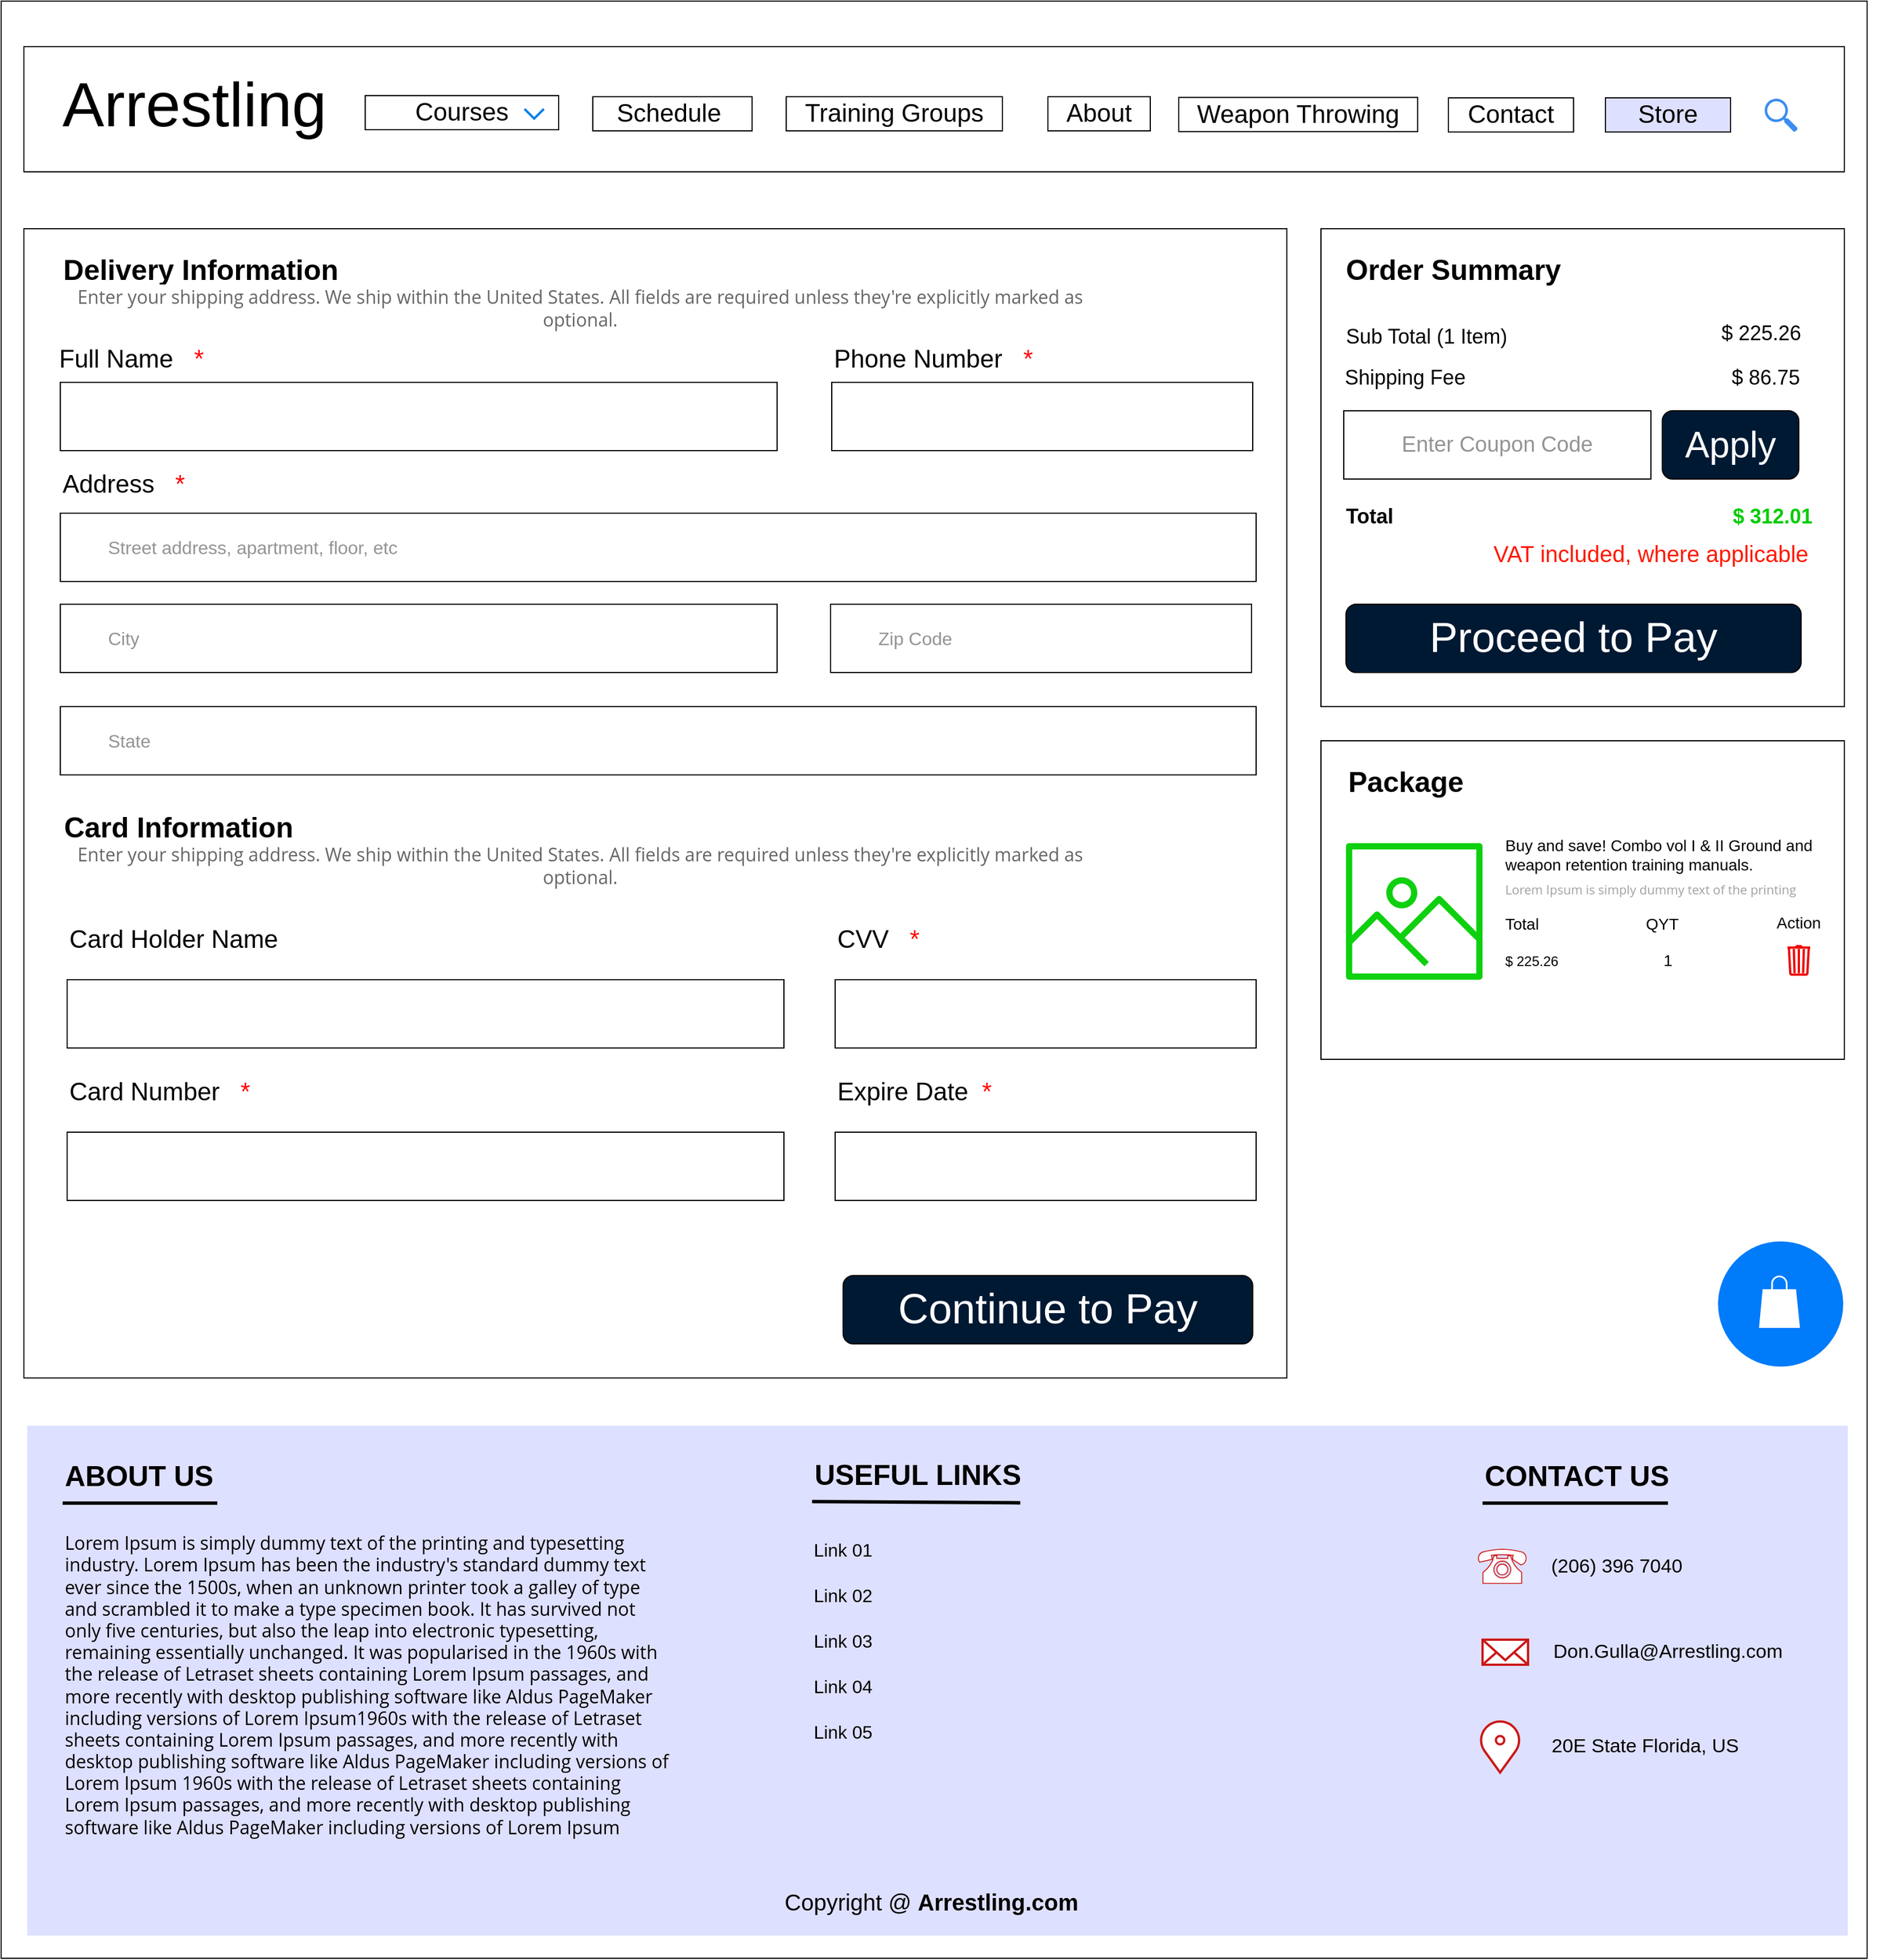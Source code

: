 <mxfile version="13.6.2" type="device"><diagram id="IiWeY3MnMao_7X0u-7va" name="Page-1"><mxGraphModel dx="3440" dy="1960" grid="1" gridSize="10" guides="1" tooltips="1" connect="1" arrows="1" fold="1" page="1" pageScale="1" pageWidth="850" pageHeight="1100" math="0" shadow="0"><root><mxCell id="0"/><mxCell id="1" parent="0"/><mxCell id="_kDw8TFcWH0puDvX8JmQ-2" value="" style="whiteSpace=wrap;html=1;" vertex="1" parent="1"><mxGeometry x="30" y="110" width="1640" height="1720" as="geometry"/></mxCell><mxCell id="_kDw8TFcWH0puDvX8JmQ-4" value="" style="rounded=0;whiteSpace=wrap;html=1;strokeColor=#000000;fillColor=none;" vertex="1" parent="1"><mxGeometry x="50" y="150" width="1600" height="110" as="geometry"/></mxCell><mxCell id="_kDw8TFcWH0puDvX8JmQ-5" value="&lt;font style=&quot;font-size: 55px&quot;&gt;Arrestling&lt;/font&gt;" style="text;html=1;strokeColor=none;fillColor=none;align=center;verticalAlign=middle;whiteSpace=wrap;rounded=0;" vertex="1" parent="1"><mxGeometry x="180" y="189.75" width="40" height="20" as="geometry"/></mxCell><mxCell id="_kDw8TFcWH0puDvX8JmQ-13" value="&lt;font style=&quot;font-size: 22px&quot;&gt;Courses&lt;/font&gt;" style="rounded=0;whiteSpace=wrap;html=1;strokeColor=#000000;fillColor=#ffffff;fontSize=14;align=center;" vertex="1" parent="1"><mxGeometry x="350" y="193" width="170" height="30" as="geometry"/></mxCell><mxCell id="_kDw8TFcWH0puDvX8JmQ-14" value="" style="html=1;verticalLabelPosition=bottom;labelBackgroundColor=#ffffff;verticalAlign=top;shadow=0;dashed=0;strokeWidth=2;shape=mxgraph.ios7.misc.down;strokeColor=#0080f0;fillColor=#ffffff;fontSize=14;" vertex="1" parent="1"><mxGeometry x="490" y="204.75" width="17" height="8.5" as="geometry"/></mxCell><mxCell id="_kDw8TFcWH0puDvX8JmQ-15" value="&lt;span style=&quot;font-size: 22px&quot;&gt;Schedule&amp;nbsp;&lt;/span&gt;" style="rounded=0;whiteSpace=wrap;html=1;strokeColor=#000000;fillColor=#ffffff;fontSize=14;align=center;" vertex="1" parent="1"><mxGeometry x="550" y="194" width="140" height="30" as="geometry"/></mxCell><mxCell id="_kDw8TFcWH0puDvX8JmQ-16" value="&lt;span style=&quot;font-size: 22px&quot;&gt;Training Groups&lt;/span&gt;" style="rounded=0;whiteSpace=wrap;html=1;strokeColor=#000000;fillColor=#ffffff;fontSize=14;align=center;" vertex="1" parent="1"><mxGeometry x="720" y="194" width="190" height="30" as="geometry"/></mxCell><mxCell id="_kDw8TFcWH0puDvX8JmQ-17" value="&lt;span style=&quot;font-size: 22px&quot;&gt;About&lt;/span&gt;" style="rounded=0;whiteSpace=wrap;html=1;strokeColor=#000000;fillColor=#ffffff;fontSize=14;align=center;" vertex="1" parent="1"><mxGeometry x="950" y="194" width="90" height="30" as="geometry"/></mxCell><mxCell id="_kDw8TFcWH0puDvX8JmQ-18" value="&lt;span style=&quot;font-size: 22px&quot;&gt;Weapon Throwing&lt;/span&gt;" style="rounded=0;whiteSpace=wrap;html=1;strokeColor=#000000;fillColor=#ffffff;fontSize=14;align=center;" vertex="1" parent="1"><mxGeometry x="1065" y="194.65" width="210" height="30" as="geometry"/></mxCell><mxCell id="_kDw8TFcWH0puDvX8JmQ-19" value="&lt;span style=&quot;font-size: 22px&quot;&gt;Contact&lt;/span&gt;" style="rounded=0;whiteSpace=wrap;html=1;strokeColor=#000000;fillColor=#ffffff;fontSize=14;align=center;" vertex="1" parent="1"><mxGeometry x="1302" y="195" width="110" height="30" as="geometry"/></mxCell><mxCell id="_kDw8TFcWH0puDvX8JmQ-20" value="&lt;span style=&quot;font-size: 22px&quot;&gt;Store&lt;/span&gt;" style="rounded=0;whiteSpace=wrap;html=1;strokeColor=#000000;fontSize=14;align=center;fillColor=#DEE0FF;" vertex="1" parent="1"><mxGeometry x="1440" y="195" width="110" height="30" as="geometry"/></mxCell><mxCell id="_kDw8TFcWH0puDvX8JmQ-21" value="" style="html=1;aspect=fixed;strokeColor=none;shadow=0;align=center;verticalAlign=top;fillColor=#3B8DF1;shape=mxgraph.gcp2.search;fontSize=14;" vertex="1" parent="1"><mxGeometry x="1580" y="195.71" width="29" height="29.29" as="geometry"/></mxCell><mxCell id="_kDw8TFcWH0puDvX8JmQ-24" value="" style="rounded=0;whiteSpace=wrap;html=1;strokeColor=#000000;fontSize=14;fillColor=#FFFFFF;" vertex="1" parent="1"><mxGeometry x="50" y="310" width="1110" height="1010" as="geometry"/></mxCell><mxCell id="_kDw8TFcWH0puDvX8JmQ-25" value="" style="rounded=0;whiteSpace=wrap;html=1;strokeColor=#000000;fillColor=#FFFFFF;fontSize=14;" vertex="1" parent="1"><mxGeometry x="1190" y="310" width="460" height="420" as="geometry"/></mxCell><mxCell id="_kDw8TFcWH0puDvX8JmQ-26" value="&lt;font style=&quot;font-size: 25px&quot;&gt;&lt;b&gt;Delivery Information&amp;nbsp;&lt;/b&gt;&lt;/font&gt;" style="text;html=1;strokeColor=none;fillColor=none;align=center;verticalAlign=middle;whiteSpace=wrap;rounded=0;fontSize=14;" vertex="1" parent="1"><mxGeometry x="79" y="320" width="260" height="50" as="geometry"/></mxCell><mxCell id="_kDw8TFcWH0puDvX8JmQ-27" value="&lt;span style=&quot;color: rgb(102 , 102 , 102) ; font-family: &amp;#34;open sans&amp;#34; , &amp;#34;arial&amp;#34; , sans-serif ; font-size: 16px ; text-align: left ; background-color: rgb(255 , 255 , 255)&quot;&gt;Enter your shipping address. We ship within the United States.&lt;/span&gt;&lt;span style=&quot;color: rgb(102 , 102 , 102) ; font-family: &amp;#34;open sans&amp;#34; , &amp;#34;arial&amp;#34; , sans-serif ; font-size: 16px ; text-align: left ; background-color: rgb(255 , 255 , 255)&quot;&gt;&amp;nbsp;&lt;/span&gt;&lt;span class=&quot;ec-cart-step__mandatory-fields-notice&quot; style=&quot;box-sizing: border-box ; margin: 0px ; padding: 0px ; border: 0px ; outline: none ; font-size: 16px ; vertical-align: baseline ; background: none rgb(255 , 255 , 255) ; float: none ; position: static ; z-index: auto ; opacity: 1 ; min-width: 0px ; max-width: none ; min-height: 0px ; max-height: none ; box-shadow: none ; transform: none ; transform-origin: center center ; transition: none 0s ease 0s ; color: rgb(102 , 102 , 102) ; font-family: &amp;#34;open sans&amp;#34; , &amp;#34;arial&amp;#34; , sans-serif ; text-align: left&quot;&gt;All fields are required unless they're explicitly marked as optional.&lt;/span&gt;" style="text;html=1;strokeColor=none;fillColor=none;align=center;verticalAlign=middle;whiteSpace=wrap;rounded=0;fontSize=14;" vertex="1" parent="1"><mxGeometry x="64" y="370" width="950" height="20" as="geometry"/></mxCell><mxCell id="_kDw8TFcWH0puDvX8JmQ-28" value="" style="rounded=0;whiteSpace=wrap;html=1;strokeColor=#000000;fillColor=#FFFFFF;fontSize=14;" vertex="1" parent="1"><mxGeometry x="82" y="445" width="630" height="60" as="geometry"/></mxCell><mxCell id="_kDw8TFcWH0puDvX8JmQ-29" value="&lt;font style=&quot;font-size: 22px&quot;&gt;Full Name&amp;nbsp; &amp;nbsp;&lt;font color=&quot;#ff0000&quot;&gt;*&lt;/font&gt;&lt;/font&gt;" style="text;html=1;strokeColor=none;fillColor=none;align=left;verticalAlign=middle;whiteSpace=wrap;rounded=0;fontSize=14;" vertex="1" parent="1"><mxGeometry x="79" y="410" width="140" height="30" as="geometry"/></mxCell><mxCell id="_kDw8TFcWH0puDvX8JmQ-30" value="" style="rounded=0;whiteSpace=wrap;html=1;strokeColor=#000000;fillColor=#FFFFFF;fontSize=14;" vertex="1" parent="1"><mxGeometry x="760" y="445" width="370" height="60" as="geometry"/></mxCell><mxCell id="_kDw8TFcWH0puDvX8JmQ-31" value="&lt;font style=&quot;font-size: 22px&quot;&gt;Phone Number&amp;nbsp; &amp;nbsp;&lt;font color=&quot;#ff0808&quot;&gt;*&lt;/font&gt;&lt;/font&gt;" style="text;html=1;strokeColor=none;fillColor=none;align=left;verticalAlign=middle;whiteSpace=wrap;rounded=0;fontSize=14;" vertex="1" parent="1"><mxGeometry x="760" y="410" width="181" height="30" as="geometry"/></mxCell><mxCell id="_kDw8TFcWH0puDvX8JmQ-32" value="&lt;font style=&quot;font-size: 22px&quot;&gt;Address&amp;nbsp; &amp;nbsp;&lt;font color=&quot;#ff0000&quot;&gt;*&lt;/font&gt;&lt;/font&gt;" style="text;html=1;strokeColor=none;fillColor=none;align=left;verticalAlign=middle;whiteSpace=wrap;rounded=0;fontSize=14;" vertex="1" parent="1"><mxGeometry x="82" y="520" width="140" height="30" as="geometry"/></mxCell><mxCell id="_kDw8TFcWH0puDvX8JmQ-33" value="&lt;blockquote style=&quot;margin: 0 0 0 40px ; border: none ; padding: 0px&quot;&gt;&lt;font style=&quot;font-size: 16px&quot; color=&quot;#949494&quot;&gt;Street address, apartment, floor, etc&lt;/font&gt;&lt;/blockquote&gt;" style="rounded=0;whiteSpace=wrap;html=1;strokeColor=#000000;fillColor=#FFFFFF;fontSize=14;align=left;" vertex="1" parent="1"><mxGeometry x="82" y="560" width="1051" height="60" as="geometry"/></mxCell><mxCell id="_kDw8TFcWH0puDvX8JmQ-34" value="&lt;blockquote style=&quot;margin: 0 0 0 40px ; border: none ; padding: 0px&quot;&gt;&lt;span style=&quot;font-size: 16px&quot;&gt;&lt;font color=&quot;#949494&quot;&gt;City&lt;/font&gt;&lt;/span&gt;&lt;/blockquote&gt;" style="rounded=0;whiteSpace=wrap;html=1;strokeColor=#000000;fillColor=#FFFFFF;fontSize=14;align=left;" vertex="1" parent="1"><mxGeometry x="82" y="640" width="630" height="60" as="geometry"/></mxCell><mxCell id="_kDw8TFcWH0puDvX8JmQ-35" value="&lt;blockquote style=&quot;margin: 0 0 0 40px ; border: none ; padding: 0px&quot;&gt;&lt;span style=&quot;font-size: 16px&quot;&gt;&lt;font color=&quot;#949494&quot;&gt;Zip Code&lt;/font&gt;&lt;/span&gt;&lt;/blockquote&gt;" style="rounded=0;whiteSpace=wrap;html=1;strokeColor=#000000;fillColor=#FFFFFF;fontSize=14;align=left;" vertex="1" parent="1"><mxGeometry x="759" y="640" width="370" height="60" as="geometry"/></mxCell><mxCell id="_kDw8TFcWH0puDvX8JmQ-36" value="&lt;blockquote style=&quot;margin: 0 0 0 40px ; border: none ; padding: 0px&quot;&gt;&lt;span style=&quot;font-size: 16px&quot;&gt;&lt;font color=&quot;#949494&quot;&gt;State&lt;/font&gt;&lt;/span&gt;&lt;/blockquote&gt;" style="rounded=0;whiteSpace=wrap;html=1;strokeColor=#000000;fillColor=#FFFFFF;fontSize=14;align=left;" vertex="1" parent="1"><mxGeometry x="82" y="730" width="1051" height="60" as="geometry"/></mxCell><mxCell id="_kDw8TFcWH0puDvX8JmQ-37" value="&lt;font style=&quot;font-size: 25px&quot;&gt;&lt;b&gt;Card Information&amp;nbsp;&lt;/b&gt;&lt;/font&gt;" style="text;html=1;strokeColor=none;fillColor=none;align=center;verticalAlign=middle;whiteSpace=wrap;rounded=0;fontSize=14;" vertex="1" parent="1"><mxGeometry x="79" y="810" width="221" height="50" as="geometry"/></mxCell><mxCell id="_kDw8TFcWH0puDvX8JmQ-38" value="&lt;span style=&quot;color: rgb(102 , 102 , 102) ; font-family: &amp;#34;open sans&amp;#34; , &amp;#34;arial&amp;#34; , sans-serif ; font-size: 16px ; text-align: left ; background-color: rgb(255 , 255 , 255)&quot;&gt;Enter your shipping address. We ship within the United States.&lt;/span&gt;&lt;span style=&quot;color: rgb(102 , 102 , 102) ; font-family: &amp;#34;open sans&amp;#34; , &amp;#34;arial&amp;#34; , sans-serif ; font-size: 16px ; text-align: left ; background-color: rgb(255 , 255 , 255)&quot;&gt;&amp;nbsp;&lt;/span&gt;&lt;span class=&quot;ec-cart-step__mandatory-fields-notice&quot; style=&quot;box-sizing: border-box ; margin: 0px ; padding: 0px ; border: 0px ; outline: none ; font-size: 16px ; vertical-align: baseline ; background: none rgb(255 , 255 , 255) ; float: none ; position: static ; z-index: auto ; opacity: 1 ; min-width: 0px ; max-width: none ; min-height: 0px ; max-height: none ; box-shadow: none ; transform: none ; transform-origin: center center ; transition: none 0s ease 0s ; color: rgb(102 , 102 , 102) ; font-family: &amp;#34;open sans&amp;#34; , &amp;#34;arial&amp;#34; , sans-serif ; text-align: left&quot;&gt;All fields are required unless they're explicitly marked as optional.&lt;/span&gt;" style="text;html=1;strokeColor=none;fillColor=none;align=center;verticalAlign=middle;whiteSpace=wrap;rounded=0;fontSize=14;" vertex="1" parent="1"><mxGeometry x="64" y="860" width="950" height="20" as="geometry"/></mxCell><mxCell id="_kDw8TFcWH0puDvX8JmQ-39" value="" style="rounded=0;whiteSpace=wrap;html=1;strokeColor=#000000;fillColor=#FFFFFF;fontSize=14;" vertex="1" parent="1"><mxGeometry x="88" y="970" width="630" height="60" as="geometry"/></mxCell><mxCell id="_kDw8TFcWH0puDvX8JmQ-40" value="&lt;font style=&quot;font-size: 22px&quot;&gt;Card Holder Name&amp;nbsp;&amp;nbsp;&lt;/font&gt;" style="text;html=1;strokeColor=none;fillColor=none;align=left;verticalAlign=middle;whiteSpace=wrap;rounded=0;fontSize=14;" vertex="1" parent="1"><mxGeometry x="88" y="920" width="218" height="30" as="geometry"/></mxCell><mxCell id="_kDw8TFcWH0puDvX8JmQ-41" value="" style="rounded=0;whiteSpace=wrap;html=1;strokeColor=#000000;fillColor=#FFFFFF;fontSize=14;" vertex="1" parent="1"><mxGeometry x="763" y="970" width="370" height="60" as="geometry"/></mxCell><mxCell id="_kDw8TFcWH0puDvX8JmQ-42" value="&lt;font style=&quot;font-size: 22px&quot;&gt;CVV&amp;nbsp; &amp;nbsp;&lt;font color=&quot;#ff0808&quot;&gt;*&lt;/font&gt;&lt;/font&gt;" style="text;html=1;strokeColor=none;fillColor=none;align=left;verticalAlign=middle;whiteSpace=wrap;rounded=0;fontSize=14;" vertex="1" parent="1"><mxGeometry x="763" y="920" width="181" height="30" as="geometry"/></mxCell><mxCell id="_kDw8TFcWH0puDvX8JmQ-43" value="" style="rounded=0;whiteSpace=wrap;html=1;strokeColor=#000000;fillColor=#FFFFFF;fontSize=14;" vertex="1" parent="1"><mxGeometry x="88" y="1104" width="630" height="60" as="geometry"/></mxCell><mxCell id="_kDw8TFcWH0puDvX8JmQ-44" value="&lt;font style=&quot;font-size: 22px&quot;&gt;Card Number&amp;nbsp; &amp;nbsp;&lt;font color=&quot;#ff0000&quot;&gt;*&lt;/font&gt;&lt;/font&gt;" style="text;html=1;strokeColor=none;fillColor=none;align=left;verticalAlign=middle;whiteSpace=wrap;rounded=0;fontSize=14;" vertex="1" parent="1"><mxGeometry x="88" y="1054" width="218" height="30" as="geometry"/></mxCell><mxCell id="_kDw8TFcWH0puDvX8JmQ-45" value="" style="rounded=0;whiteSpace=wrap;html=1;strokeColor=#000000;fillColor=#FFFFFF;fontSize=14;" vertex="1" parent="1"><mxGeometry x="763" y="1104" width="370" height="60" as="geometry"/></mxCell><mxCell id="_kDw8TFcWH0puDvX8JmQ-46" value="&lt;font style=&quot;font-size: 22px&quot;&gt;Expire Date&amp;nbsp;&amp;nbsp;&lt;font color=&quot;#ff0808&quot;&gt;*&lt;/font&gt;&lt;/font&gt;" style="text;html=1;strokeColor=none;fillColor=none;align=left;verticalAlign=middle;whiteSpace=wrap;rounded=0;fontSize=14;" vertex="1" parent="1"><mxGeometry x="763" y="1054" width="181" height="30" as="geometry"/></mxCell><mxCell id="_kDw8TFcWH0puDvX8JmQ-47" value="&lt;font color=&quot;#ffffff&quot;&gt;&lt;span style=&quot;font-size: 37px&quot;&gt;Continue to Pay&lt;/span&gt;&lt;/font&gt;" style="rounded=1;whiteSpace=wrap;html=1;strokeColor=#000000;fontSize=14;fillColor=#001933;" vertex="1" parent="1"><mxGeometry x="770" y="1230" width="360" height="60" as="geometry"/></mxCell><mxCell id="_kDw8TFcWH0puDvX8JmQ-48" value="&lt;font style=&quot;font-size: 25px&quot;&gt;&lt;b&gt;Order Summary&amp;nbsp;&lt;/b&gt;&lt;/font&gt;" style="text;html=1;strokeColor=none;fillColor=none;align=left;verticalAlign=middle;whiteSpace=wrap;rounded=0;fontSize=14;" vertex="1" parent="1"><mxGeometry x="1210" y="320" width="260" height="50" as="geometry"/></mxCell><mxCell id="_kDw8TFcWH0puDvX8JmQ-49" value="&lt;font style=&quot;font-size: 18px&quot;&gt;Sub Total (1 Item)&lt;/font&gt;" style="text;html=1;strokeColor=none;fillColor=none;align=left;verticalAlign=middle;whiteSpace=wrap;rounded=0;fontSize=14;" vertex="1" parent="1"><mxGeometry x="1210" y="392" width="170" height="25" as="geometry"/></mxCell><mxCell id="_kDw8TFcWH0puDvX8JmQ-50" value="&lt;span style=&quot;font-size: 18px&quot;&gt;$ 225.26&lt;/span&gt;" style="text;html=1;strokeColor=none;fillColor=none;align=left;verticalAlign=middle;whiteSpace=wrap;rounded=0;fontSize=14;" vertex="1" parent="1"><mxGeometry x="1540" y="389.5" width="100" height="25" as="geometry"/></mxCell><mxCell id="_kDw8TFcWH0puDvX8JmQ-51" value="&lt;span style=&quot;font-size: 18px&quot;&gt;Shipping Fee&lt;/span&gt;" style="text;html=1;strokeColor=none;fillColor=none;align=left;verticalAlign=middle;whiteSpace=wrap;rounded=0;fontSize=14;" vertex="1" parent="1"><mxGeometry x="1209" y="428" width="170" height="25" as="geometry"/></mxCell><mxCell id="_kDw8TFcWH0puDvX8JmQ-52" value="&lt;span style=&quot;font-size: 18px&quot;&gt;$ 86.75&lt;/span&gt;" style="text;html=1;strokeColor=none;fillColor=none;align=left;verticalAlign=middle;whiteSpace=wrap;rounded=0;fontSize=14;" vertex="1" parent="1"><mxGeometry x="1549" y="428" width="100" height="25" as="geometry"/></mxCell><mxCell id="_kDw8TFcWH0puDvX8JmQ-53" value="&lt;font style=&quot;font-size: 19px&quot; color=&quot;#949494&quot;&gt;Enter Coupon Code&lt;/font&gt;" style="rounded=0;whiteSpace=wrap;html=1;strokeColor=#000000;fillColor=#FFFFFF;fontSize=14;" vertex="1" parent="1"><mxGeometry x="1210" y="470" width="270" height="60" as="geometry"/></mxCell><mxCell id="_kDw8TFcWH0puDvX8JmQ-54" value="&lt;font color=&quot;#ffffff&quot; style=&quot;font-size: 32px&quot;&gt;Apply&lt;/font&gt;" style="rounded=1;whiteSpace=wrap;html=1;strokeColor=#000000;fontSize=14;fillColor=#001933;" vertex="1" parent="1"><mxGeometry x="1490" y="470" width="120" height="60" as="geometry"/></mxCell><mxCell id="_kDw8TFcWH0puDvX8JmQ-55" value="&lt;font color=&quot;#ffffff&quot; style=&quot;font-size: 37px&quot;&gt;Proceed to Pay&lt;/font&gt;" style="rounded=1;whiteSpace=wrap;html=1;strokeColor=#000000;fontSize=14;fillColor=#001933;" vertex="1" parent="1"><mxGeometry x="1212" y="640" width="400" height="60" as="geometry"/></mxCell><mxCell id="_kDw8TFcWH0puDvX8JmQ-56" value="&lt;span style=&quot;font-size: 18px&quot;&gt;&lt;b&gt;Total&lt;/b&gt;&lt;/span&gt;" style="text;html=1;strokeColor=none;fillColor=none;align=left;verticalAlign=middle;whiteSpace=wrap;rounded=0;fontSize=14;" vertex="1" parent="1"><mxGeometry x="1210" y="550" width="170" height="25" as="geometry"/></mxCell><mxCell id="_kDw8TFcWH0puDvX8JmQ-57" value="&lt;span style=&quot;font-size: 18px&quot;&gt;&lt;b&gt;&lt;font color=&quot;#00cc00&quot;&gt;$ 312.01&lt;/font&gt;&lt;/b&gt;&lt;/span&gt;" style="text;html=1;strokeColor=none;fillColor=none;align=left;verticalAlign=middle;whiteSpace=wrap;rounded=0;fontSize=14;" vertex="1" parent="1"><mxGeometry x="1550" y="550" width="100" height="25" as="geometry"/></mxCell><mxCell id="_kDw8TFcWH0puDvX8JmQ-58" value="&lt;font style=&quot;font-size: 20px&quot; color=&quot;#ff1900&quot;&gt;VAT included, where applicable&amp;nbsp;&lt;/font&gt;" style="text;html=1;strokeColor=none;fillColor=none;align=right;verticalAlign=middle;whiteSpace=wrap;rounded=0;fontSize=14;" vertex="1" parent="1"><mxGeometry x="1326" y="580" width="300" height="30" as="geometry"/></mxCell><mxCell id="_kDw8TFcWH0puDvX8JmQ-59" value="" style="rounded=0;whiteSpace=wrap;html=1;fillColor=#DEE0FF;strokeColor=none;" vertex="1" parent="1"><mxGeometry x="53" y="1362" width="1600" height="448" as="geometry"/></mxCell><mxCell id="_kDw8TFcWH0puDvX8JmQ-60" value="" style="ellipse;whiteSpace=wrap;html=1;aspect=fixed;fontSize=14;fillColor=#007BFA;strokeColor=none;" vertex="1" parent="1"><mxGeometry x="1539" y="1200" width="110" height="110" as="geometry"/></mxCell><mxCell id="_kDw8TFcWH0puDvX8JmQ-61" value="" style="pointerEvents=1;shadow=0;dashed=0;html=1;strokeColor=none;labelPosition=center;verticalLabelPosition=bottom;verticalAlign=top;outlineConnect=0;align=center;shape=mxgraph.office.concepts.marketplace_shopping_bag;fontSize=14;fillColor=#FFFFFF;" vertex="1" parent="1"><mxGeometry x="1575" y="1230" width="36" height="46" as="geometry"/></mxCell><mxCell id="_kDw8TFcWH0puDvX8JmQ-62" value="" style="rounded=0;whiteSpace=wrap;html=1;strokeColor=#000000;fillColor=#FFFFFF;fontSize=14;" vertex="1" parent="1"><mxGeometry x="1190" y="760" width="460" height="280" as="geometry"/></mxCell><mxCell id="_kDw8TFcWH0puDvX8JmQ-63" value="&lt;span style=&quot;font-size: 25px&quot;&gt;&lt;b&gt;Package&amp;nbsp;&lt;/b&gt;&lt;/span&gt;" style="text;html=1;strokeColor=none;fillColor=none;align=left;verticalAlign=middle;whiteSpace=wrap;rounded=0;fontSize=14;" vertex="1" parent="1"><mxGeometry x="1212" y="770" width="120" height="50" as="geometry"/></mxCell><mxCell id="_kDw8TFcWH0puDvX8JmQ-64" value="" style="outlineConnect=0;fontColor=#232F3E;gradientColor=none;strokeColor=none;dashed=0;verticalLabelPosition=bottom;verticalAlign=top;align=center;html=1;fontSize=12;fontStyle=0;pointerEvents=1;shape=mxgraph.aws4.container_registry_image;aspect=fixed;fillColor=#0FD00F;" vertex="1" parent="1"><mxGeometry x="1212" y="850" width="120" height="120" as="geometry"/></mxCell><mxCell id="_kDw8TFcWH0puDvX8JmQ-66" value="Buy and save! Combo vol I &amp;amp; II Ground and &lt;br&gt;weapon&amp;nbsp;retention training manuals." style="text;html=1;strokeColor=none;fillColor=none;align=left;verticalAlign=middle;whiteSpace=wrap;rounded=0;fontSize=14;" vertex="1" parent="1"><mxGeometry x="1350" y="850" width="340" height="20" as="geometry"/></mxCell><mxCell id="_kDw8TFcWH0puDvX8JmQ-67" value="&lt;font style=&quot;font-size: 11px&quot; color=&quot;#a1a1a1&quot;&gt;&lt;span style=&quot;margin: 0px ; padding: 0px ; font-family: &amp;#34;open sans&amp;#34; , &amp;#34;arial&amp;#34; , sans-serif ; background-color: rgb(255 , 255 , 255)&quot;&gt;Lorem Ipsum&lt;/span&gt;&lt;span style=&quot;font-family: &amp;#34;open sans&amp;#34; , &amp;#34;arial&amp;#34; , sans-serif ; background-color: rgb(255 , 255 , 255)&quot;&gt;&amp;nbsp;is simply dummy text of the printing&amp;nbsp;&lt;/span&gt;&lt;/font&gt;" style="text;html=1;strokeColor=none;fillColor=none;align=left;verticalAlign=middle;whiteSpace=wrap;rounded=0;fontSize=14;" vertex="1" parent="1"><mxGeometry x="1350" y="880" width="280" height="20" as="geometry"/></mxCell><mxCell id="_kDw8TFcWH0puDvX8JmQ-68" value="" style="html=1;verticalLabelPosition=bottom;align=center;labelBackgroundColor=#ffffff;verticalAlign=top;strokeWidth=2;shadow=0;dashed=0;shape=mxgraph.ios7.icons.trashcan;fillColor=#FFFFFF;fontSize=14;strokeColor=#F00000;" vertex="1" parent="1"><mxGeometry x="1600" y="940.5" width="20" height="25" as="geometry"/></mxCell><mxCell id="_kDw8TFcWH0puDvX8JmQ-69" value="QYT" style="text;html=1;strokeColor=none;fillColor=none;align=center;verticalAlign=middle;whiteSpace=wrap;rounded=0;fontSize=14;" vertex="1" parent="1"><mxGeometry x="1470" y="911" width="40" height="20" as="geometry"/></mxCell><mxCell id="_kDw8TFcWH0puDvX8JmQ-70" value="Action" style="text;html=1;strokeColor=none;fillColor=none;align=center;verticalAlign=middle;whiteSpace=wrap;rounded=0;fontSize=14;" vertex="1" parent="1"><mxGeometry x="1590" y="910" width="40" height="20" as="geometry"/></mxCell><mxCell id="_kDw8TFcWH0puDvX8JmQ-71" value="1" style="text;html=1;strokeColor=none;fillColor=none;align=center;verticalAlign=middle;whiteSpace=wrap;rounded=0;fontSize=14;" vertex="1" parent="1"><mxGeometry x="1475" y="943" width="40" height="20" as="geometry"/></mxCell><mxCell id="_kDw8TFcWH0puDvX8JmQ-72" value="Total" style="text;html=1;strokeColor=none;fillColor=none;align=left;verticalAlign=middle;whiteSpace=wrap;rounded=0;fontSize=14;" vertex="1" parent="1"><mxGeometry x="1350" y="911" width="40" height="20" as="geometry"/></mxCell><mxCell id="_kDw8TFcWH0puDvX8JmQ-73" value="&lt;span&gt;&lt;font style=&quot;font-size: 12px&quot;&gt;$ 225.26&lt;/font&gt;&lt;/span&gt;" style="text;html=1;strokeColor=none;fillColor=none;align=left;verticalAlign=middle;whiteSpace=wrap;rounded=0;fontSize=14;" vertex="1" parent="1"><mxGeometry x="1350" y="943" width="80" height="20" as="geometry"/></mxCell><mxCell id="_kDw8TFcWH0puDvX8JmQ-74" value="&lt;font style=&quot;font-size: 25px&quot;&gt;&lt;b&gt;ABOUT US&lt;/b&gt;&lt;/font&gt;" style="text;html=1;strokeColor=none;fillColor=none;align=left;verticalAlign=middle;whiteSpace=wrap;rounded=0;fontSize=14;" vertex="1" parent="1"><mxGeometry x="84" y="1380" width="136" height="50" as="geometry"/></mxCell><mxCell id="_kDw8TFcWH0puDvX8JmQ-75" value="&lt;font style=&quot;font-size: 16px&quot;&gt;&lt;span style=&quot;margin: 0px ; padding: 0px ; font-family: &amp;#34;open sans&amp;#34; , &amp;#34;arial&amp;#34; , sans-serif&quot;&gt;Lorem Ipsum&lt;/span&gt;&lt;span style=&quot;font-family: &amp;#34;open sans&amp;#34; , &amp;#34;arial&amp;#34; , sans-serif&quot;&gt;&amp;nbsp;is simply dummy text of the printing and typesetting industry. Lorem Ipsum has been the industry's standard dummy text ever since the 1500s, when an unknown printer took a galley of type and scrambled it to make a type specimen book. It has survived not only five centuries, but also the leap into electronic typesetting, remaining essentially unchanged. It was popularised in the 1960s with the release of Letraset sheets containing Lorem Ipsum passages, and more recently with desktop publishing software like Aldus PageMaker including versions of Lorem Ipsum&lt;/span&gt;&lt;/font&gt;&lt;span style=&quot;font-family: &amp;#34;open sans&amp;#34; , &amp;#34;arial&amp;#34; , sans-serif ; font-size: 16px&quot;&gt;1960s with the release of Letraset sheets containing Lorem Ipsum passages, and more recently with desktop publishing software like Aldus PageMaker including versions of Lorem Ipsum&amp;nbsp;&lt;/span&gt;&lt;span style=&quot;font-family: &amp;#34;open sans&amp;#34; , &amp;#34;arial&amp;#34; , sans-serif ; font-size: 16px&quot;&gt;1960s with the release of Letraset sheets containing Lorem Ipsum passages, and more recently with desktop publishing software like Aldus PageMaker including versions of Lorem Ipsum&amp;nbsp;&lt;/span&gt;" style="text;html=1;strokeColor=none;fillColor=none;align=left;verticalAlign=middle;whiteSpace=wrap;rounded=0;fontSize=14;" vertex="1" parent="1"><mxGeometry x="84" y="1440" width="536" height="300" as="geometry"/></mxCell><mxCell id="_kDw8TFcWH0puDvX8JmQ-76" value="&lt;font style=&quot;font-size: 25px&quot;&gt;&lt;b&gt;USEFUL LINKS&lt;/b&gt;&lt;/font&gt;" style="text;html=1;strokeColor=none;fillColor=none;align=left;verticalAlign=middle;whiteSpace=wrap;rounded=0;fontSize=14;" vertex="1" parent="1"><mxGeometry x="742.75" y="1378.57" width="214.5" height="50" as="geometry"/></mxCell><mxCell id="_kDw8TFcWH0puDvX8JmQ-77" value="&lt;font style=&quot;font-size: 25px&quot;&gt;&lt;b&gt;CONTACT US&lt;/b&gt;&lt;/font&gt;" style="text;html=1;strokeColor=none;fillColor=none;align=left;verticalAlign=middle;whiteSpace=wrap;rounded=0;fontSize=14;" vertex="1" parent="1"><mxGeometry x="1332" y="1380" width="178.5" height="50" as="geometry"/></mxCell><mxCell id="_kDw8TFcWH0puDvX8JmQ-78" value="" style="endArrow=none;html=1;fontSize=14;exitX=0;exitY=1;exitDx=0;exitDy=0;entryX=1;entryY=1;entryDx=0;entryDy=0;strokeWidth=3;" edge="1" parent="1" source="_kDw8TFcWH0puDvX8JmQ-74" target="_kDw8TFcWH0puDvX8JmQ-74"><mxGeometry width="50" height="50" relative="1" as="geometry"><mxPoint y="1450" as="sourcePoint"/><mxPoint x="50" y="1400" as="targetPoint"/></mxGeometry></mxCell><mxCell id="_kDw8TFcWH0puDvX8JmQ-79" value="" style="endArrow=none;html=1;strokeWidth=3;fontSize=14;exitX=0;exitY=1;exitDx=0;exitDy=0;entryX=0.853;entryY=1.023;entryDx=0;entryDy=0;entryPerimeter=0;" edge="1" parent="1" source="_kDw8TFcWH0puDvX8JmQ-76" target="_kDw8TFcWH0puDvX8JmQ-76"><mxGeometry width="50" height="50" relative="1" as="geometry"><mxPoint x="747.25" y="1508.57" as="sourcePoint"/><mxPoint x="797.25" y="1458.57" as="targetPoint"/></mxGeometry></mxCell><mxCell id="_kDw8TFcWH0puDvX8JmQ-80" value="" style="endArrow=none;html=1;strokeWidth=3;fontSize=14;" edge="1" parent="1"><mxGeometry width="50" height="50" relative="1" as="geometry"><mxPoint x="1332" y="1430" as="sourcePoint"/><mxPoint x="1495" y="1430" as="targetPoint"/></mxGeometry></mxCell><mxCell id="_kDw8TFcWH0puDvX8JmQ-81" value="&lt;font style=&quot;font-size: 16px&quot;&gt;Link 01&lt;/font&gt;" style="text;html=1;strokeColor=none;fillColor=none;align=center;verticalAlign=middle;whiteSpace=wrap;rounded=0;fontSize=14;" vertex="1" parent="1"><mxGeometry x="670" y="1460.5" width="200" height="20" as="geometry"/></mxCell><mxCell id="_kDw8TFcWH0puDvX8JmQ-82" value="&lt;font style=&quot;font-size: 16px&quot;&gt;Link 02&lt;/font&gt;" style="text;html=1;strokeColor=none;fillColor=none;align=center;verticalAlign=middle;whiteSpace=wrap;rounded=0;fontSize=14;" vertex="1" parent="1"><mxGeometry x="670" y="1500.5" width="200" height="20" as="geometry"/></mxCell><mxCell id="_kDw8TFcWH0puDvX8JmQ-83" value="&lt;font style=&quot;font-size: 16px&quot;&gt;Link 03&lt;/font&gt;" style="text;html=1;strokeColor=none;fillColor=none;align=center;verticalAlign=middle;whiteSpace=wrap;rounded=0;fontSize=14;" vertex="1" parent="1"><mxGeometry x="670" y="1541" width="200" height="20" as="geometry"/></mxCell><mxCell id="_kDw8TFcWH0puDvX8JmQ-84" value="&lt;font style=&quot;font-size: 16px&quot;&gt;Link 04&lt;/font&gt;" style="text;html=1;strokeColor=none;fillColor=none;align=center;verticalAlign=middle;whiteSpace=wrap;rounded=0;fontSize=14;" vertex="1" parent="1"><mxGeometry x="670" y="1580.5" width="200" height="20" as="geometry"/></mxCell><mxCell id="_kDw8TFcWH0puDvX8JmQ-85" value="&lt;font style=&quot;font-size: 16px&quot;&gt;Link 05&lt;/font&gt;" style="text;html=1;strokeColor=none;fillColor=none;align=center;verticalAlign=middle;whiteSpace=wrap;rounded=0;fontSize=14;" vertex="1" parent="1"><mxGeometry x="670" y="1620.5" width="200" height="20" as="geometry"/></mxCell><mxCell id="_kDw8TFcWH0puDvX8JmQ-8" value="" style="fontColor=#0066CC;verticalAlign=top;verticalLabelPosition=bottom;labelPosition=center;align=center;html=1;outlineConnect=0;gradientColor=none;gradientDirection=north;strokeWidth=2;shape=mxgraph.networks.phone_1;fillColor=#FFFFFF;strokeColor=#CC1818;" vertex="1" parent="1"><mxGeometry x="1328" y="1470.5" width="42.87" height="30" as="geometry"/></mxCell><mxCell id="_kDw8TFcWH0puDvX8JmQ-9" value="" style="html=1;verticalLabelPosition=bottom;align=center;labelBackgroundColor=#ffffff;verticalAlign=top;strokeWidth=2;shadow=0;dashed=0;shape=mxgraph.ios7.icons.mail;fontSize=14;strokeColor=#CC1818;fillColor=#FFFFFF;" vertex="1" parent="1"><mxGeometry x="1332" y="1550" width="40" height="22" as="geometry"/></mxCell><mxCell id="_kDw8TFcWH0puDvX8JmQ-11" value="" style="html=1;verticalLabelPosition=bottom;align=center;labelBackgroundColor=#ffffff;verticalAlign=top;strokeWidth=2;shadow=0;dashed=0;shape=mxgraph.ios7.icons.location;fillColor=#ffffff;fontSize=14;strokeColor=#CC1818;" vertex="1" parent="1"><mxGeometry x="1328.94" y="1620.5" width="37" height="46.25" as="geometry"/></mxCell><mxCell id="_kDw8TFcWH0puDvX8JmQ-7" value="&lt;font style=&quot;font-size: 17px&quot;&gt;(206) 396 7040&lt;/font&gt;" style="text;html=1;strokeColor=none;fillColor=none;align=center;verticalAlign=middle;whiteSpace=wrap;rounded=0;fontSize=14;" vertex="1" parent="1"><mxGeometry x="1380" y="1475.5" width="140" height="20" as="geometry"/></mxCell><mxCell id="_kDw8TFcWH0puDvX8JmQ-10" value="&lt;font style=&quot;font-size: 17px&quot;&gt;Don.Gulla@Arrestling.com&lt;/font&gt;" style="text;html=1;strokeColor=none;fillColor=none;align=center;verticalAlign=middle;whiteSpace=wrap;rounded=0;fontSize=14;" vertex="1" parent="1"><mxGeometry x="1395" y="1551" width="200" height="20" as="geometry"/></mxCell><mxCell id="_kDw8TFcWH0puDvX8JmQ-12" value="&lt;font style=&quot;font-size: 17px&quot;&gt;20E State Florida, US&lt;/font&gt;" style="text;html=1;strokeColor=none;fillColor=none;align=center;verticalAlign=middle;whiteSpace=wrap;rounded=0;fontSize=14;" vertex="1" parent="1"><mxGeometry x="1375" y="1633.63" width="200" height="20" as="geometry"/></mxCell><mxCell id="_kDw8TFcWH0puDvX8JmQ-90" value="&lt;font style=&quot;font-size: 20px&quot;&gt;Copyright @ &lt;b&gt;Arrestling.com&amp;nbsp;&lt;/b&gt;&lt;/font&gt;" style="text;html=1;strokeColor=none;fillColor=none;align=center;verticalAlign=middle;whiteSpace=wrap;rounded=0;fontSize=14;" vertex="1" parent="1"><mxGeometry x="696.5" y="1750" width="307" height="60" as="geometry"/></mxCell></root></mxGraphModel></diagram></mxfile>